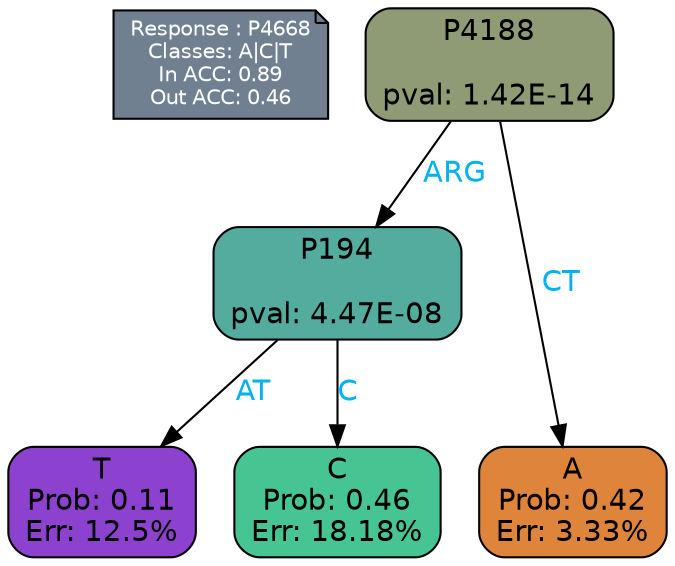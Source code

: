 digraph Tree {
node [shape=box, style="filled, rounded", color="black", fontname=helvetica] ;
graph [ranksep=equally, splines=polylines, bgcolor=transparent, dpi=600] ;
edge [fontname=helvetica] ;
LEGEND [label="Response : P4668
Classes: A|C|T
In ACC: 0.89
Out ACC: 0.46
",shape=note,align=left,style=filled,fillcolor="slategray",fontcolor="white",fontsize=10];1 [label="P4188

pval: 1.42E-14", fillcolor="#8e9b74"] ;
2 [label="P194

pval: 4.47E-08", fillcolor="#54ac9e"] ;
3 [label="T
Prob: 0.11
Err: 12.5%", fillcolor="#8d42cf"] ;
4 [label="C
Prob: 0.46
Err: 18.18%", fillcolor="#46c593"] ;
5 [label="A
Prob: 0.42
Err: 3.33%", fillcolor="#df843b"] ;
1 -> 2 [label="ARG",fontcolor=deepskyblue2] ;
1 -> 5 [label="CT",fontcolor=deepskyblue2] ;
2 -> 3 [label="AT",fontcolor=deepskyblue2] ;
2 -> 4 [label="C",fontcolor=deepskyblue2] ;
{rank = same; 3;4;5;}{rank = same; LEGEND;1;}}